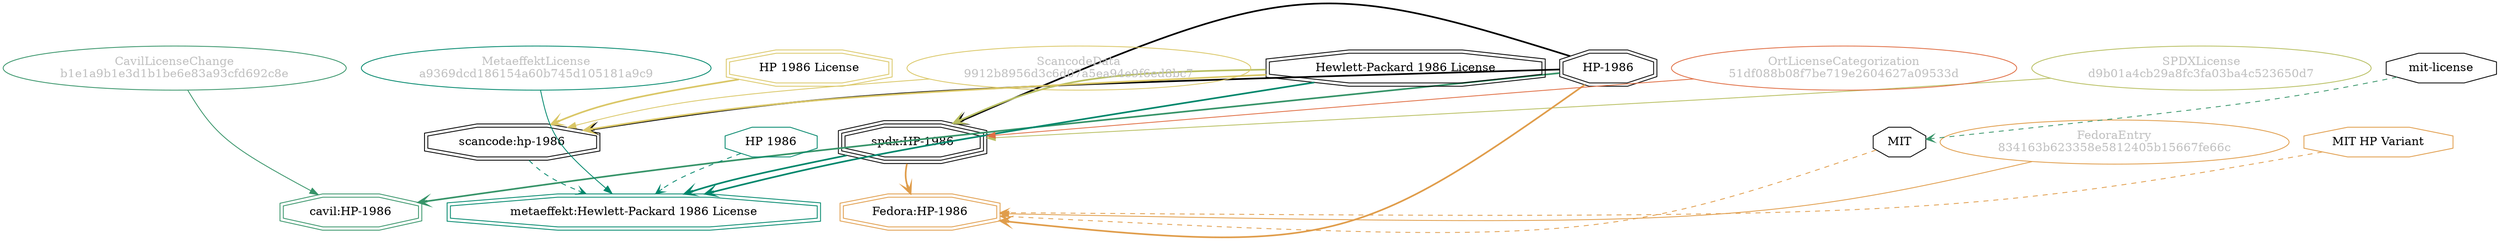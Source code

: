 strict digraph {
    node [shape=box];
    graph [splines=curved];
    2062 [label="SPDXLicense\nd9b01a4cb29a8fc3fa03ba4c523650d7"
         ,fontcolor=gray
         ,color="#b8bf62"
         ,fillcolor="beige;1"
         ,shape=ellipse];
    2063 [label="spdx:HP-1986"
         ,shape=tripleoctagon];
    2064 [label="HP-1986"
         ,shape=doubleoctagon];
    2065 [label="Hewlett-Packard 1986 License"
         ,shape=doubleoctagon];
    2816 [label=MIT,shape=octagon];
    6738 [label="FedoraEntry\n834163b623358e5812405b15667fe66c"
         ,fontcolor=gray
         ,color="#e09d4b"
         ,fillcolor="beige;1"
         ,shape=ellipse];
    6739 [label="Fedora:HP-1986"
         ,color="#e09d4b"
         ,shape=doubleoctagon];
    6740 [label="MIT HP Variant"
         ,color="#e09d4b"
         ,shape=octagon];
    17036 [label="ScancodeData\n9912b8956d3c6d07a5ea94e9f6ed8bc7"
          ,fontcolor=gray
          ,color="#dac767"
          ,fillcolor="beige;1"
          ,shape=ellipse];
    17037 [label="scancode:hp-1986"
          ,shape=doubleoctagon];
    17038 [label="HP 1986 License"
          ,color="#dac767"
          ,shape=doubleoctagon];
    28327 [label="mit-license"
          ,shape=octagon];
    28734 [label="OrtLicenseCategorization\n51df088b08f7be719e2604627a09533d"
          ,fontcolor=gray
          ,color="#e06f45"
          ,fillcolor="beige;1"
          ,shape=ellipse];
    36944 [label="CavilLicenseChange\nb1e1a9b1e3d1b1be6e83a93cfd692c8e"
          ,fontcolor=gray
          ,color="#379469"
          ,fillcolor="beige;1"
          ,shape=ellipse];
    36945 [label="cavil:HP-1986"
          ,color="#379469"
          ,shape=doubleoctagon];
    43345 [label="MetaeffektLicense\na9369dcd186154a60b745d105181a9c9"
          ,fontcolor=gray
          ,color="#00876c"
          ,fillcolor="beige;1"
          ,shape=ellipse];
    43346 [label="metaeffekt:Hewlett-Packard 1986 License"
          ,color="#00876c"
          ,shape=doubleoctagon];
    43347 [label="HP 1986"
          ,color="#00876c"
          ,shape=octagon];
    2062 -> 2063 [weight=0.5
                 ,color="#b8bf62"];
    2063 -> 6739 [style=bold
                 ,arrowhead=vee
                 ,weight=0.7
                 ,color="#e09d4b"];
    2063 -> 43346 [style=bold
                  ,arrowhead=vee
                  ,weight=0.7
                  ,color="#00876c"];
    2064 -> 2063 [style=bold
                 ,arrowhead=vee
                 ,weight=0.7];
    2064 -> 6739 [style=bold
                 ,arrowhead=vee
                 ,weight=0.7
                 ,color="#e09d4b"];
    2064 -> 17037 [style=bold
                  ,arrowhead=vee
                  ,weight=0.7];
    2064 -> 36945 [style=bold
                  ,arrowhead=vee
                  ,weight=0.7
                  ,color="#379469"];
    2064 -> 36945 [style=bold
                  ,arrowhead=vee
                  ,weight=0.7
                  ,color="#379469"];
    2065 -> 2063 [style=bold
                 ,arrowhead=vee
                 ,weight=0.7
                 ,color="#b8bf62"];
    2065 -> 17037 [style=bold
                  ,arrowhead=vee
                  ,weight=0.7
                  ,color="#dac767"];
    2065 -> 43346 [style=bold
                  ,arrowhead=vee
                  ,weight=0.7
                  ,color="#00876c"];
    2065 -> 43346 [style=bold
                  ,arrowhead=vee
                  ,weight=0.7
                  ,color="#00876c"];
    2816 -> 6739 [style=dashed
                 ,arrowhead=vee
                 ,weight=0.5
                 ,color="#e09d4b"];
    6738 -> 6739 [weight=0.5
                 ,color="#e09d4b"];
    6740 -> 6739 [style=dashed
                 ,arrowhead=vee
                 ,weight=0.5
                 ,color="#e09d4b"];
    17036 -> 17037 [weight=0.5
                   ,color="#dac767"];
    17037 -> 43346 [style=dashed
                   ,arrowhead=vee
                   ,weight=0.5
                   ,color="#00876c"];
    17038 -> 17037 [style=bold
                   ,arrowhead=vee
                   ,weight=0.7
                   ,color="#dac767"];
    28327 -> 2816 [style=dashed
                  ,arrowhead=vee
                  ,weight=0.5
                  ,color="#379469"];
    28734 -> 2063 [weight=0.5
                  ,color="#e06f45"];
    36944 -> 36945 [weight=0.5
                   ,color="#379469"];
    43345 -> 43346 [weight=0.5
                   ,color="#00876c"];
    43347 -> 43346 [style=dashed
                   ,arrowhead=vee
                   ,weight=0.5
                   ,color="#00876c"];
}
